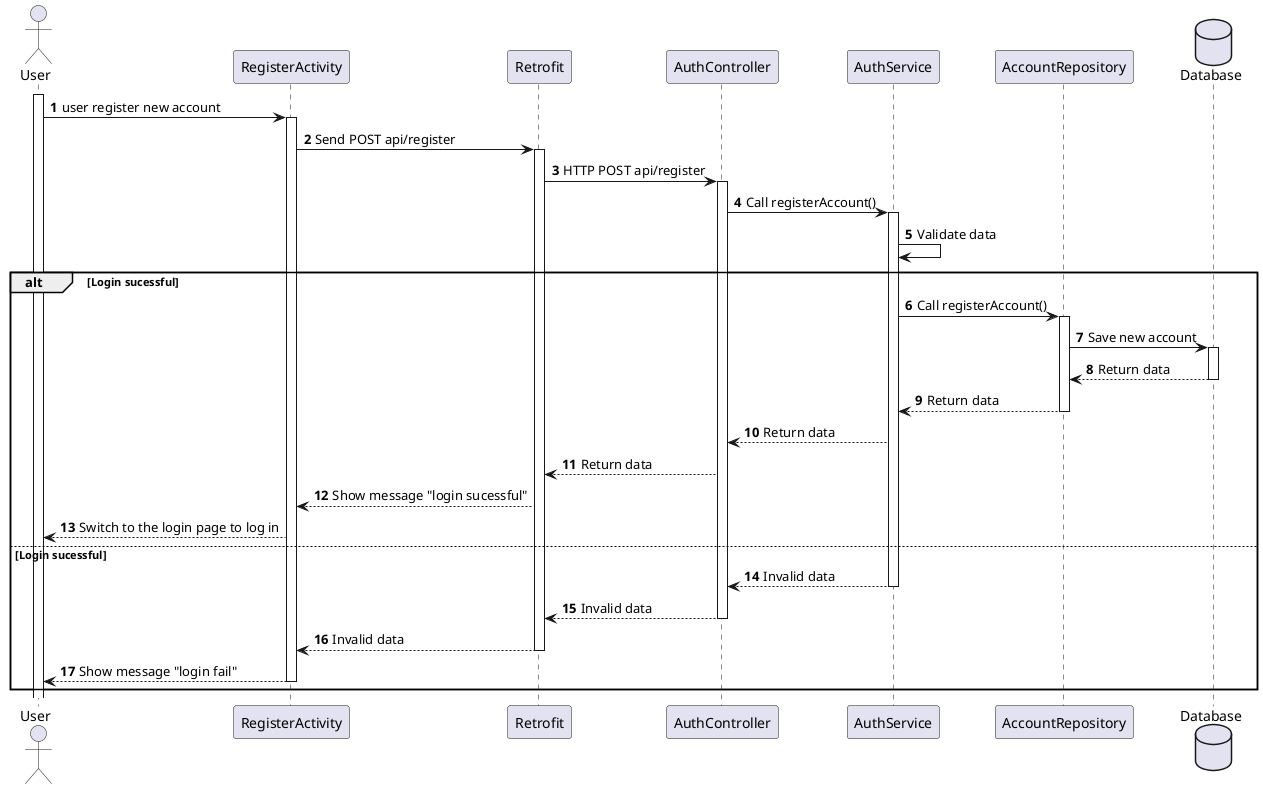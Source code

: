 @startuml
'https://plantuml.com/sequence-diagram

autonumber
actor User
participant RegisterActivity as Register
participant Retrofit
participant AuthController
participant AuthService
participant AccountRepository

database  Database

activate User

User -> Register: user register new account
activate Register


Register -> Retrofit: Send POST api/register
activate Retrofit
Retrofit -> AuthController++: HTTP POST api/register
AuthController -> AuthService++: Call registerAccount()
AuthService -> AuthService: Validate data


alt Login sucessful
AuthService -> AccountRepository++: Call registerAccount()
AccountRepository -> Database++: Save new account
Database --> AccountRepository--:  Return data
AccountRepository --> AuthService--: Return data
AuthService --> AuthController: Return data
AuthController --> Retrofit: Return data
Retrofit --> Register: Show message "login sucessful"
Register --> User: Switch to the login page to log in
else Login sucessful
    AuthService --> AuthController--: Invalid data
    AuthController --> Retrofit--: Invalid data
    Retrofit --> Register--: Invalid data

    Register --> User--: Show message "login fail"

end

@enduml